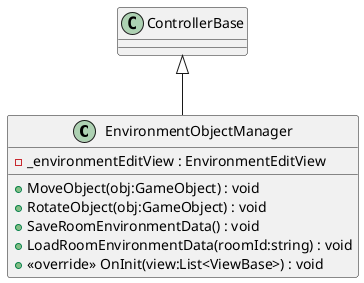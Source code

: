@startuml
class EnvironmentObjectManager {
    - _environmentEditView : EnvironmentEditView
    + MoveObject(obj:GameObject) : void
    + RotateObject(obj:GameObject) : void
    + SaveRoomEnvironmentData() : void
    + LoadRoomEnvironmentData(roomId:string) : void
    + <<override>> OnInit(view:List<ViewBase>) : void
}
ControllerBase <|-- EnvironmentObjectManager
@enduml
